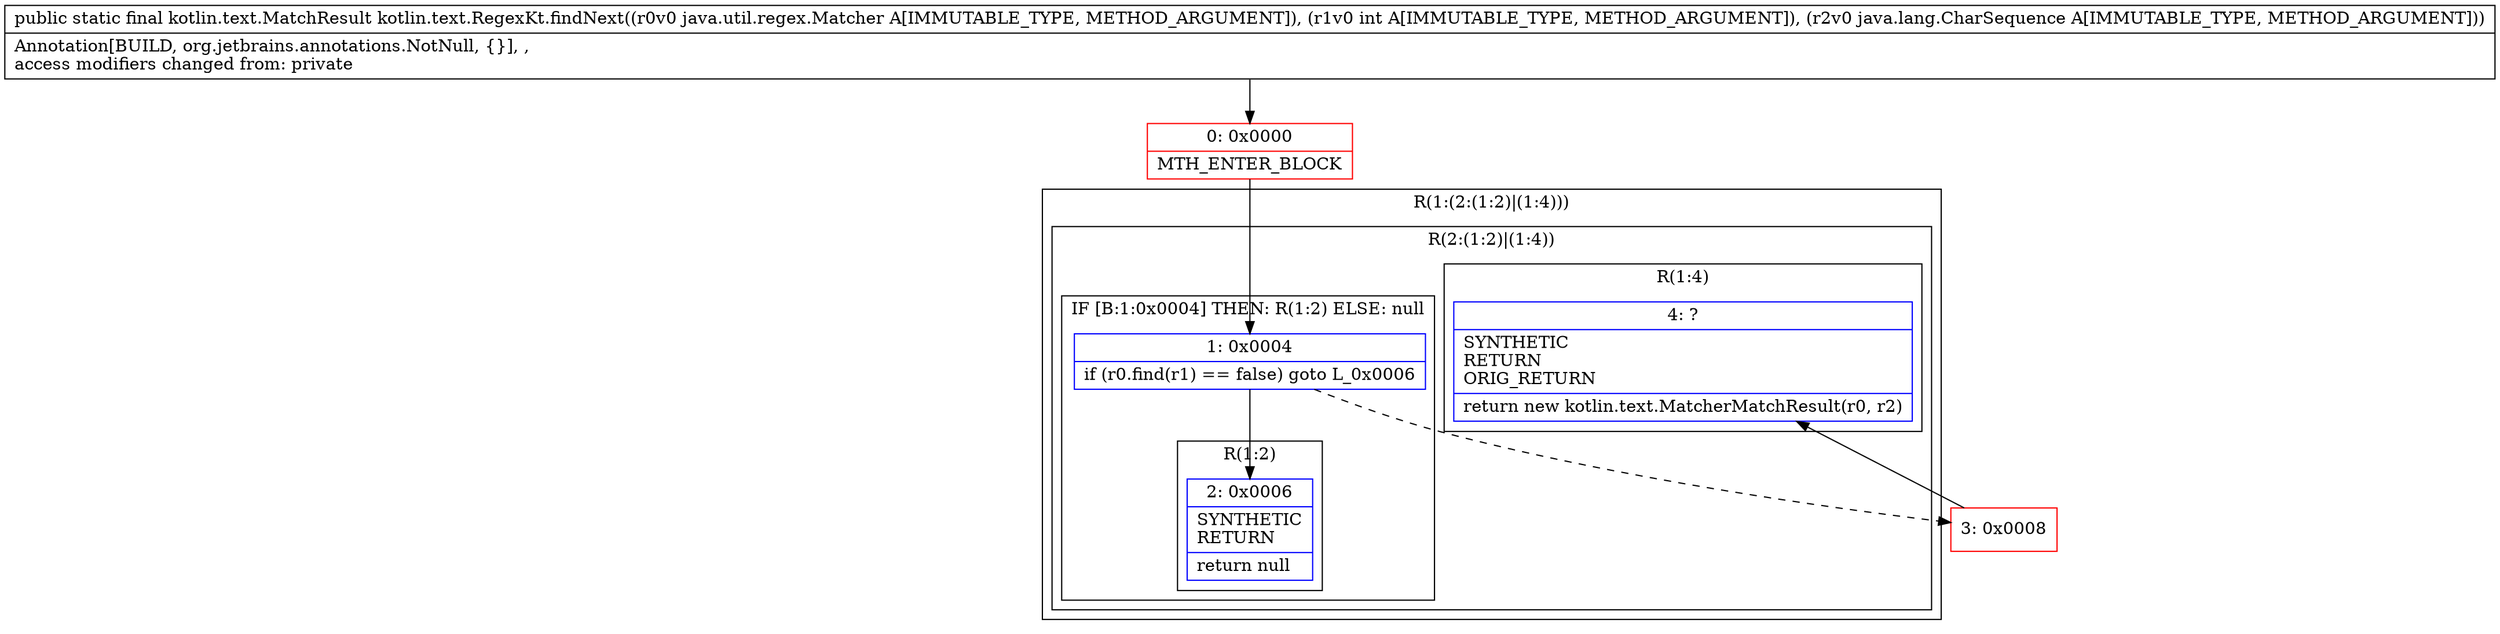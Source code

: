 digraph "CFG forkotlin.text.RegexKt.findNext(Ljava\/util\/regex\/Matcher;ILjava\/lang\/CharSequence;)Lkotlin\/text\/MatchResult;" {
subgraph cluster_Region_763021885 {
label = "R(1:(2:(1:2)|(1:4)))";
node [shape=record,color=blue];
subgraph cluster_Region_1743449884 {
label = "R(2:(1:2)|(1:4))";
node [shape=record,color=blue];
subgraph cluster_IfRegion_386588467 {
label = "IF [B:1:0x0004] THEN: R(1:2) ELSE: null";
node [shape=record,color=blue];
Node_1 [shape=record,label="{1\:\ 0x0004|if (r0.find(r1) == false) goto L_0x0006\l}"];
subgraph cluster_Region_1066526050 {
label = "R(1:2)";
node [shape=record,color=blue];
Node_2 [shape=record,label="{2\:\ 0x0006|SYNTHETIC\lRETURN\l|return null\l}"];
}
}
subgraph cluster_Region_1145174927 {
label = "R(1:4)";
node [shape=record,color=blue];
Node_4 [shape=record,label="{4\:\ ?|SYNTHETIC\lRETURN\lORIG_RETURN\l|return new kotlin.text.MatcherMatchResult(r0, r2)\l}"];
}
}
}
Node_0 [shape=record,color=red,label="{0\:\ 0x0000|MTH_ENTER_BLOCK\l}"];
Node_3 [shape=record,color=red,label="{3\:\ 0x0008}"];
MethodNode[shape=record,label="{public static final kotlin.text.MatchResult kotlin.text.RegexKt.findNext((r0v0 java.util.regex.Matcher A[IMMUTABLE_TYPE, METHOD_ARGUMENT]), (r1v0 int A[IMMUTABLE_TYPE, METHOD_ARGUMENT]), (r2v0 java.lang.CharSequence A[IMMUTABLE_TYPE, METHOD_ARGUMENT]))  | Annotation[BUILD, org.jetbrains.annotations.NotNull, \{\}], , \laccess modifiers changed from: private\l}"];
MethodNode -> Node_0;
Node_1 -> Node_2;
Node_1 -> Node_3[style=dashed];
Node_0 -> Node_1;
Node_3 -> Node_4;
}

